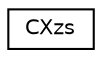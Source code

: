 digraph "Graphical Class Hierarchy"
{
 // LATEX_PDF_SIZE
  edge [fontname="Helvetica",fontsize="10",labelfontname="Helvetica",labelfontsize="10"];
  node [fontname="Helvetica",fontsize="10",shape=record];
  rankdir="LR";
  Node0 [label="CXzs",height=0.2,width=0.4,color="black", fillcolor="white", style="filled",URL="$struct_c_xzs.html",tooltip=" "];
}
